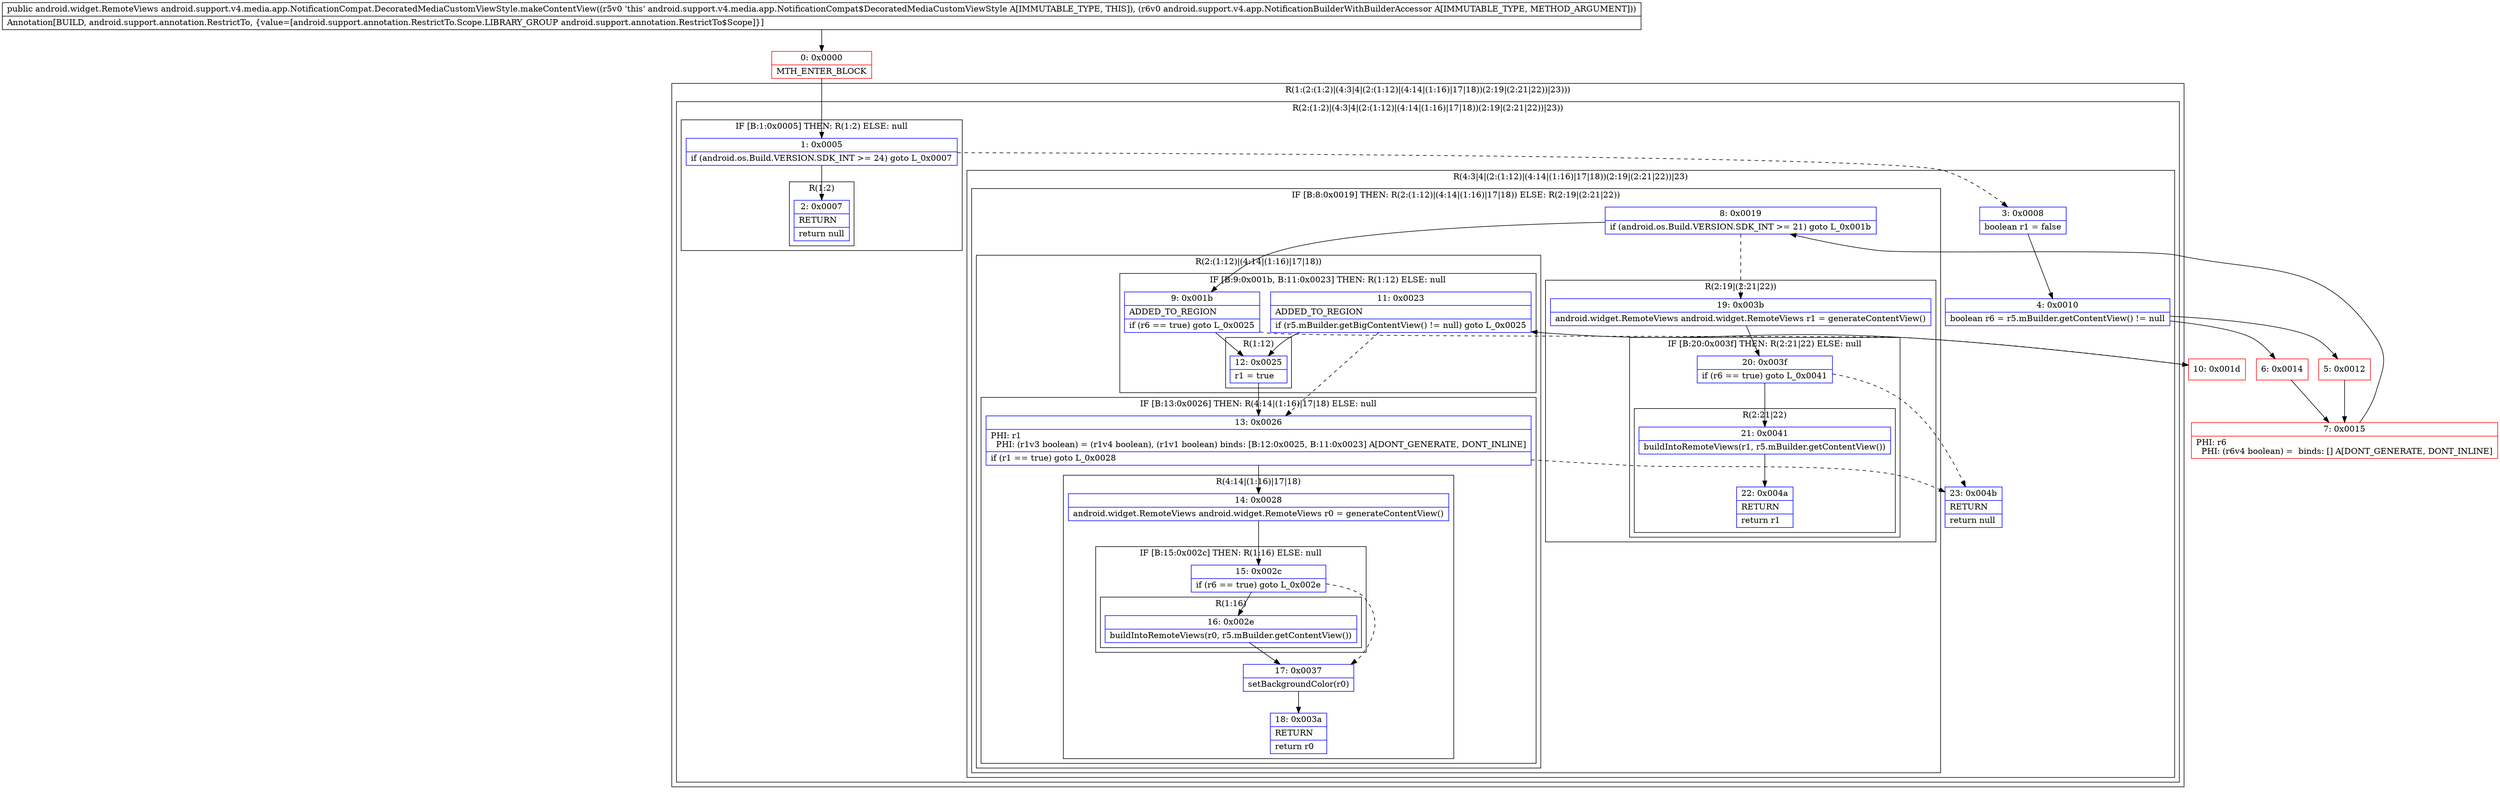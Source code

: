 digraph "CFG forandroid.support.v4.media.app.NotificationCompat.DecoratedMediaCustomViewStyle.makeContentView(Landroid\/support\/v4\/app\/NotificationBuilderWithBuilderAccessor;)Landroid\/widget\/RemoteViews;" {
subgraph cluster_Region_114996424 {
label = "R(1:(2:(1:2)|(4:3|4|(2:(1:12)|(4:14|(1:16)|17|18))(2:19|(2:21|22))|23)))";
node [shape=record,color=blue];
subgraph cluster_Region_1517615349 {
label = "R(2:(1:2)|(4:3|4|(2:(1:12)|(4:14|(1:16)|17|18))(2:19|(2:21|22))|23))";
node [shape=record,color=blue];
subgraph cluster_IfRegion_1327087353 {
label = "IF [B:1:0x0005] THEN: R(1:2) ELSE: null";
node [shape=record,color=blue];
Node_1 [shape=record,label="{1\:\ 0x0005|if (android.os.Build.VERSION.SDK_INT \>= 24) goto L_0x0007\l}"];
subgraph cluster_Region_2109705766 {
label = "R(1:2)";
node [shape=record,color=blue];
Node_2 [shape=record,label="{2\:\ 0x0007|RETURN\l|return null\l}"];
}
}
subgraph cluster_Region_1321181851 {
label = "R(4:3|4|(2:(1:12)|(4:14|(1:16)|17|18))(2:19|(2:21|22))|23)";
node [shape=record,color=blue];
Node_3 [shape=record,label="{3\:\ 0x0008|boolean r1 = false\l}"];
Node_4 [shape=record,label="{4\:\ 0x0010|boolean r6 = r5.mBuilder.getContentView() != null\l}"];
subgraph cluster_IfRegion_781195693 {
label = "IF [B:8:0x0019] THEN: R(2:(1:12)|(4:14|(1:16)|17|18)) ELSE: R(2:19|(2:21|22))";
node [shape=record,color=blue];
Node_8 [shape=record,label="{8\:\ 0x0019|if (android.os.Build.VERSION.SDK_INT \>= 21) goto L_0x001b\l}"];
subgraph cluster_Region_1398730714 {
label = "R(2:(1:12)|(4:14|(1:16)|17|18))";
node [shape=record,color=blue];
subgraph cluster_IfRegion_956923000 {
label = "IF [B:9:0x001b, B:11:0x0023] THEN: R(1:12) ELSE: null";
node [shape=record,color=blue];
Node_9 [shape=record,label="{9\:\ 0x001b|ADDED_TO_REGION\l|if (r6 == true) goto L_0x0025\l}"];
Node_11 [shape=record,label="{11\:\ 0x0023|ADDED_TO_REGION\l|if (r5.mBuilder.getBigContentView() != null) goto L_0x0025\l}"];
subgraph cluster_Region_1635272294 {
label = "R(1:12)";
node [shape=record,color=blue];
Node_12 [shape=record,label="{12\:\ 0x0025|r1 = true\l}"];
}
}
subgraph cluster_IfRegion_309970720 {
label = "IF [B:13:0x0026] THEN: R(4:14|(1:16)|17|18) ELSE: null";
node [shape=record,color=blue];
Node_13 [shape=record,label="{13\:\ 0x0026|PHI: r1 \l  PHI: (r1v3 boolean) = (r1v4 boolean), (r1v1 boolean) binds: [B:12:0x0025, B:11:0x0023] A[DONT_GENERATE, DONT_INLINE]\l|if (r1 == true) goto L_0x0028\l}"];
subgraph cluster_Region_12513895 {
label = "R(4:14|(1:16)|17|18)";
node [shape=record,color=blue];
Node_14 [shape=record,label="{14\:\ 0x0028|android.widget.RemoteViews android.widget.RemoteViews r0 = generateContentView()\l}"];
subgraph cluster_IfRegion_168934072 {
label = "IF [B:15:0x002c] THEN: R(1:16) ELSE: null";
node [shape=record,color=blue];
Node_15 [shape=record,label="{15\:\ 0x002c|if (r6 == true) goto L_0x002e\l}"];
subgraph cluster_Region_1695906380 {
label = "R(1:16)";
node [shape=record,color=blue];
Node_16 [shape=record,label="{16\:\ 0x002e|buildIntoRemoteViews(r0, r5.mBuilder.getContentView())\l}"];
}
}
Node_17 [shape=record,label="{17\:\ 0x0037|setBackgroundColor(r0)\l}"];
Node_18 [shape=record,label="{18\:\ 0x003a|RETURN\l|return r0\l}"];
}
}
}
subgraph cluster_Region_1977943074 {
label = "R(2:19|(2:21|22))";
node [shape=record,color=blue];
Node_19 [shape=record,label="{19\:\ 0x003b|android.widget.RemoteViews android.widget.RemoteViews r1 = generateContentView()\l}"];
subgraph cluster_IfRegion_695830250 {
label = "IF [B:20:0x003f] THEN: R(2:21|22) ELSE: null";
node [shape=record,color=blue];
Node_20 [shape=record,label="{20\:\ 0x003f|if (r6 == true) goto L_0x0041\l}"];
subgraph cluster_Region_134040666 {
label = "R(2:21|22)";
node [shape=record,color=blue];
Node_21 [shape=record,label="{21\:\ 0x0041|buildIntoRemoteViews(r1, r5.mBuilder.getContentView())\l}"];
Node_22 [shape=record,label="{22\:\ 0x004a|RETURN\l|return r1\l}"];
}
}
}
}
Node_23 [shape=record,label="{23\:\ 0x004b|RETURN\l|return null\l}"];
}
}
}
Node_0 [shape=record,color=red,label="{0\:\ 0x0000|MTH_ENTER_BLOCK\l}"];
Node_5 [shape=record,color=red,label="{5\:\ 0x0012}"];
Node_6 [shape=record,color=red,label="{6\:\ 0x0014}"];
Node_7 [shape=record,color=red,label="{7\:\ 0x0015|PHI: r6 \l  PHI: (r6v4 boolean) =  binds: [] A[DONT_GENERATE, DONT_INLINE]\l}"];
Node_10 [shape=record,color=red,label="{10\:\ 0x001d}"];
MethodNode[shape=record,label="{public android.widget.RemoteViews android.support.v4.media.app.NotificationCompat.DecoratedMediaCustomViewStyle.makeContentView((r5v0 'this' android.support.v4.media.app.NotificationCompat$DecoratedMediaCustomViewStyle A[IMMUTABLE_TYPE, THIS]), (r6v0 android.support.v4.app.NotificationBuilderWithBuilderAccessor A[IMMUTABLE_TYPE, METHOD_ARGUMENT]))  | Annotation[BUILD, android.support.annotation.RestrictTo, \{value=[android.support.annotation.RestrictTo.Scope.LIBRARY_GROUP android.support.annotation.RestrictTo$Scope]\}]\l}"];
MethodNode -> Node_0;
Node_1 -> Node_2;
Node_1 -> Node_3[style=dashed];
Node_3 -> Node_4;
Node_4 -> Node_5;
Node_4 -> Node_6;
Node_8 -> Node_9;
Node_8 -> Node_19[style=dashed];
Node_9 -> Node_10[style=dashed];
Node_9 -> Node_12;
Node_11 -> Node_12;
Node_11 -> Node_13[style=dashed];
Node_12 -> Node_13;
Node_13 -> Node_14;
Node_13 -> Node_23[style=dashed];
Node_14 -> Node_15;
Node_15 -> Node_16;
Node_15 -> Node_17[style=dashed];
Node_16 -> Node_17;
Node_17 -> Node_18;
Node_19 -> Node_20;
Node_20 -> Node_21;
Node_20 -> Node_23[style=dashed];
Node_21 -> Node_22;
Node_0 -> Node_1;
Node_5 -> Node_7;
Node_6 -> Node_7;
Node_7 -> Node_8;
Node_10 -> Node_11;
}

